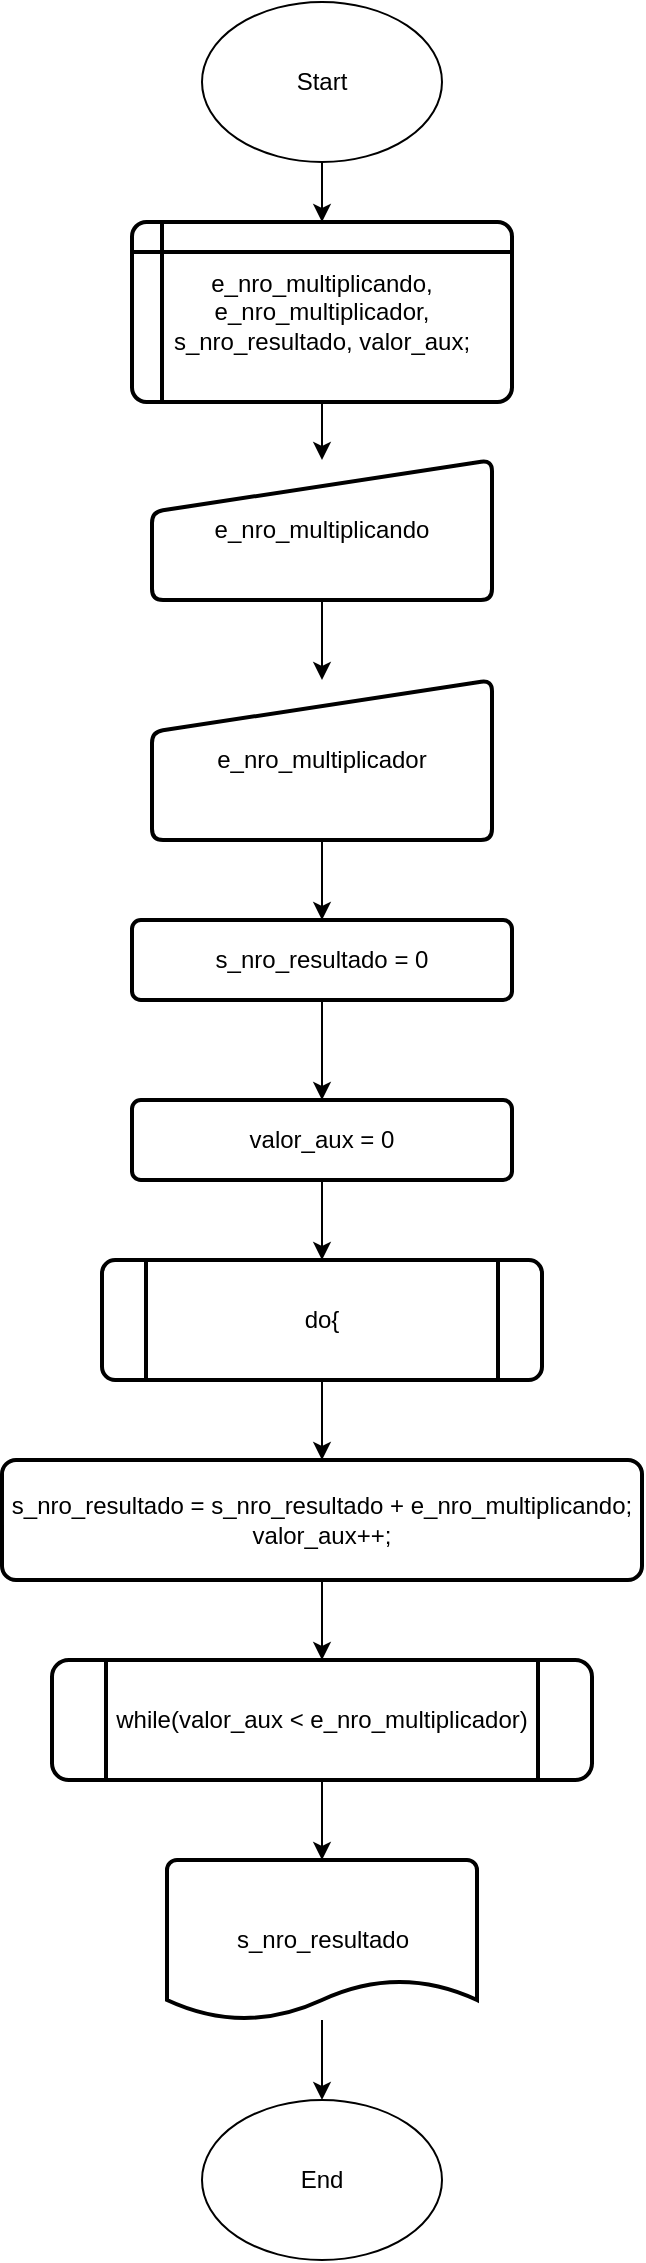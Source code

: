 <mxfile version="13.7.7" type="github">
  <diagram id="yNNqfqmbMpCCi9LRIwTc" name="Page-1">
    <mxGraphModel dx="1625" dy="899" grid="1" gridSize="10" guides="1" tooltips="1" connect="1" arrows="1" fold="1" page="1" pageScale="1" pageWidth="827" pageHeight="1169" math="0" shadow="0">
      <root>
        <mxCell id="0" />
        <mxCell id="1" parent="0" />
        <mxCell id="2S-23cIvG2-X9akDAfDs-6" value="" style="edgeStyle=orthogonalEdgeStyle;rounded=0;orthogonalLoop=1;jettySize=auto;html=1;" edge="1" parent="1" source="2S-23cIvG2-X9akDAfDs-1" target="2S-23cIvG2-X9akDAfDs-2">
          <mxGeometry relative="1" as="geometry" />
        </mxCell>
        <mxCell id="2S-23cIvG2-X9akDAfDs-1" value="Start" style="ellipse;whiteSpace=wrap;html=1;" vertex="1" parent="1">
          <mxGeometry x="140" y="10" width="120" height="80" as="geometry" />
        </mxCell>
        <mxCell id="2S-23cIvG2-X9akDAfDs-7" value="" style="edgeStyle=orthogonalEdgeStyle;rounded=0;orthogonalLoop=1;jettySize=auto;html=1;" edge="1" parent="1" source="2S-23cIvG2-X9akDAfDs-2" target="2S-23cIvG2-X9akDAfDs-3">
          <mxGeometry relative="1" as="geometry" />
        </mxCell>
        <mxCell id="2S-23cIvG2-X9akDAfDs-2" value="&lt;span&gt;e_nro_multiplicando, e_nro_multiplicador,&lt;/span&gt;&lt;br&gt;&lt;span&gt;s_nro_resultado, valor_aux;&lt;/span&gt;" style="shape=internalStorage;whiteSpace=wrap;html=1;dx=15;dy=15;rounded=1;arcSize=8;strokeWidth=2;" vertex="1" parent="1">
          <mxGeometry x="105" y="120" width="190" height="90" as="geometry" />
        </mxCell>
        <mxCell id="2S-23cIvG2-X9akDAfDs-8" value="" style="edgeStyle=orthogonalEdgeStyle;rounded=0;orthogonalLoop=1;jettySize=auto;html=1;" edge="1" parent="1" source="2S-23cIvG2-X9akDAfDs-3" target="2S-23cIvG2-X9akDAfDs-5">
          <mxGeometry relative="1" as="geometry" />
        </mxCell>
        <mxCell id="2S-23cIvG2-X9akDAfDs-3" value="&lt;span&gt;e_nro_multiplicando&lt;/span&gt;" style="html=1;strokeWidth=2;shape=manualInput;whiteSpace=wrap;rounded=1;size=26;arcSize=11;" vertex="1" parent="1">
          <mxGeometry x="115" y="239" width="170" height="70" as="geometry" />
        </mxCell>
        <mxCell id="2S-23cIvG2-X9akDAfDs-10" value="" style="edgeStyle=orthogonalEdgeStyle;rounded=0;orthogonalLoop=1;jettySize=auto;html=1;" edge="1" parent="1" source="2S-23cIvG2-X9akDAfDs-5" target="2S-23cIvG2-X9akDAfDs-9">
          <mxGeometry relative="1" as="geometry" />
        </mxCell>
        <mxCell id="2S-23cIvG2-X9akDAfDs-5" value="&lt;span&gt;e_nro_multiplicador&lt;/span&gt;" style="html=1;strokeWidth=2;shape=manualInput;whiteSpace=wrap;rounded=1;size=26;arcSize=11;" vertex="1" parent="1">
          <mxGeometry x="115" y="349" width="170" height="80" as="geometry" />
        </mxCell>
        <mxCell id="2S-23cIvG2-X9akDAfDs-12" value="" style="edgeStyle=orthogonalEdgeStyle;rounded=0;orthogonalLoop=1;jettySize=auto;html=1;" edge="1" parent="1" source="2S-23cIvG2-X9akDAfDs-9" target="2S-23cIvG2-X9akDAfDs-11">
          <mxGeometry relative="1" as="geometry" />
        </mxCell>
        <mxCell id="2S-23cIvG2-X9akDAfDs-9" value="&lt;span&gt;s_nro_resultado = 0&lt;/span&gt;" style="whiteSpace=wrap;html=1;rounded=1;strokeWidth=2;arcSize=11;" vertex="1" parent="1">
          <mxGeometry x="105" y="469" width="190" height="40" as="geometry" />
        </mxCell>
        <mxCell id="2S-23cIvG2-X9akDAfDs-20" value="" style="edgeStyle=orthogonalEdgeStyle;rounded=0;orthogonalLoop=1;jettySize=auto;html=1;" edge="1" parent="1" source="2S-23cIvG2-X9akDAfDs-11" target="2S-23cIvG2-X9akDAfDs-19">
          <mxGeometry relative="1" as="geometry" />
        </mxCell>
        <mxCell id="2S-23cIvG2-X9akDAfDs-11" value="&lt;span&gt;valor_aux = 0&lt;/span&gt;" style="whiteSpace=wrap;html=1;rounded=1;strokeWidth=2;arcSize=11;" vertex="1" parent="1">
          <mxGeometry x="105" y="559" width="190" height="40" as="geometry" />
        </mxCell>
        <mxCell id="2S-23cIvG2-X9akDAfDs-18" value="" style="edgeStyle=orthogonalEdgeStyle;rounded=0;orthogonalLoop=1;jettySize=auto;html=1;" edge="1" parent="1" source="2S-23cIvG2-X9akDAfDs-15" target="2S-23cIvG2-X9akDAfDs-17">
          <mxGeometry relative="1" as="geometry" />
        </mxCell>
        <mxCell id="2S-23cIvG2-X9akDAfDs-15" value="s_nro_resultado = s_nro_resultado + e_nro_multiplicando;&lt;br&gt;valor_aux++;" style="rounded=1;whiteSpace=wrap;html=1;absoluteArcSize=1;arcSize=14;strokeWidth=2;" vertex="1" parent="1">
          <mxGeometry x="40" y="739" width="320" height="60" as="geometry" />
        </mxCell>
        <mxCell id="2S-23cIvG2-X9akDAfDs-23" value="" style="edgeStyle=orthogonalEdgeStyle;rounded=0;orthogonalLoop=1;jettySize=auto;html=1;" edge="1" parent="1" source="2S-23cIvG2-X9akDAfDs-17" target="2S-23cIvG2-X9akDAfDs-22">
          <mxGeometry relative="1" as="geometry" />
        </mxCell>
        <mxCell id="2S-23cIvG2-X9akDAfDs-17" value="while(valor_aux &amp;lt; e_nro_multiplicador)" style="shape=process;whiteSpace=wrap;html=1;backgroundOutline=1;rounded=1;strokeWidth=2;arcSize=14;" vertex="1" parent="1">
          <mxGeometry x="65" y="839" width="270" height="60" as="geometry" />
        </mxCell>
        <mxCell id="2S-23cIvG2-X9akDAfDs-21" value="" style="edgeStyle=orthogonalEdgeStyle;rounded=0;orthogonalLoop=1;jettySize=auto;html=1;" edge="1" parent="1" source="2S-23cIvG2-X9akDAfDs-19" target="2S-23cIvG2-X9akDAfDs-15">
          <mxGeometry relative="1" as="geometry" />
        </mxCell>
        <mxCell id="2S-23cIvG2-X9akDAfDs-19" value="do{" style="shape=process;whiteSpace=wrap;html=1;backgroundOutline=1;rounded=1;strokeWidth=2;arcSize=11;" vertex="1" parent="1">
          <mxGeometry x="90" y="639" width="220" height="60" as="geometry" />
        </mxCell>
        <mxCell id="2S-23cIvG2-X9akDAfDs-25" value="" style="edgeStyle=orthogonalEdgeStyle;rounded=0;orthogonalLoop=1;jettySize=auto;html=1;" edge="1" parent="1" source="2S-23cIvG2-X9akDAfDs-22" target="2S-23cIvG2-X9akDAfDs-24">
          <mxGeometry relative="1" as="geometry" />
        </mxCell>
        <mxCell id="2S-23cIvG2-X9akDAfDs-22" value="s_nro_resultado" style="strokeWidth=2;html=1;shape=mxgraph.flowchart.document2;whiteSpace=wrap;size=0.25;" vertex="1" parent="1">
          <mxGeometry x="122.5" y="939" width="155" height="80" as="geometry" />
        </mxCell>
        <mxCell id="2S-23cIvG2-X9akDAfDs-24" value="End" style="ellipse;whiteSpace=wrap;html=1;" vertex="1" parent="1">
          <mxGeometry x="140" y="1059" width="120" height="80" as="geometry" />
        </mxCell>
      </root>
    </mxGraphModel>
  </diagram>
</mxfile>
